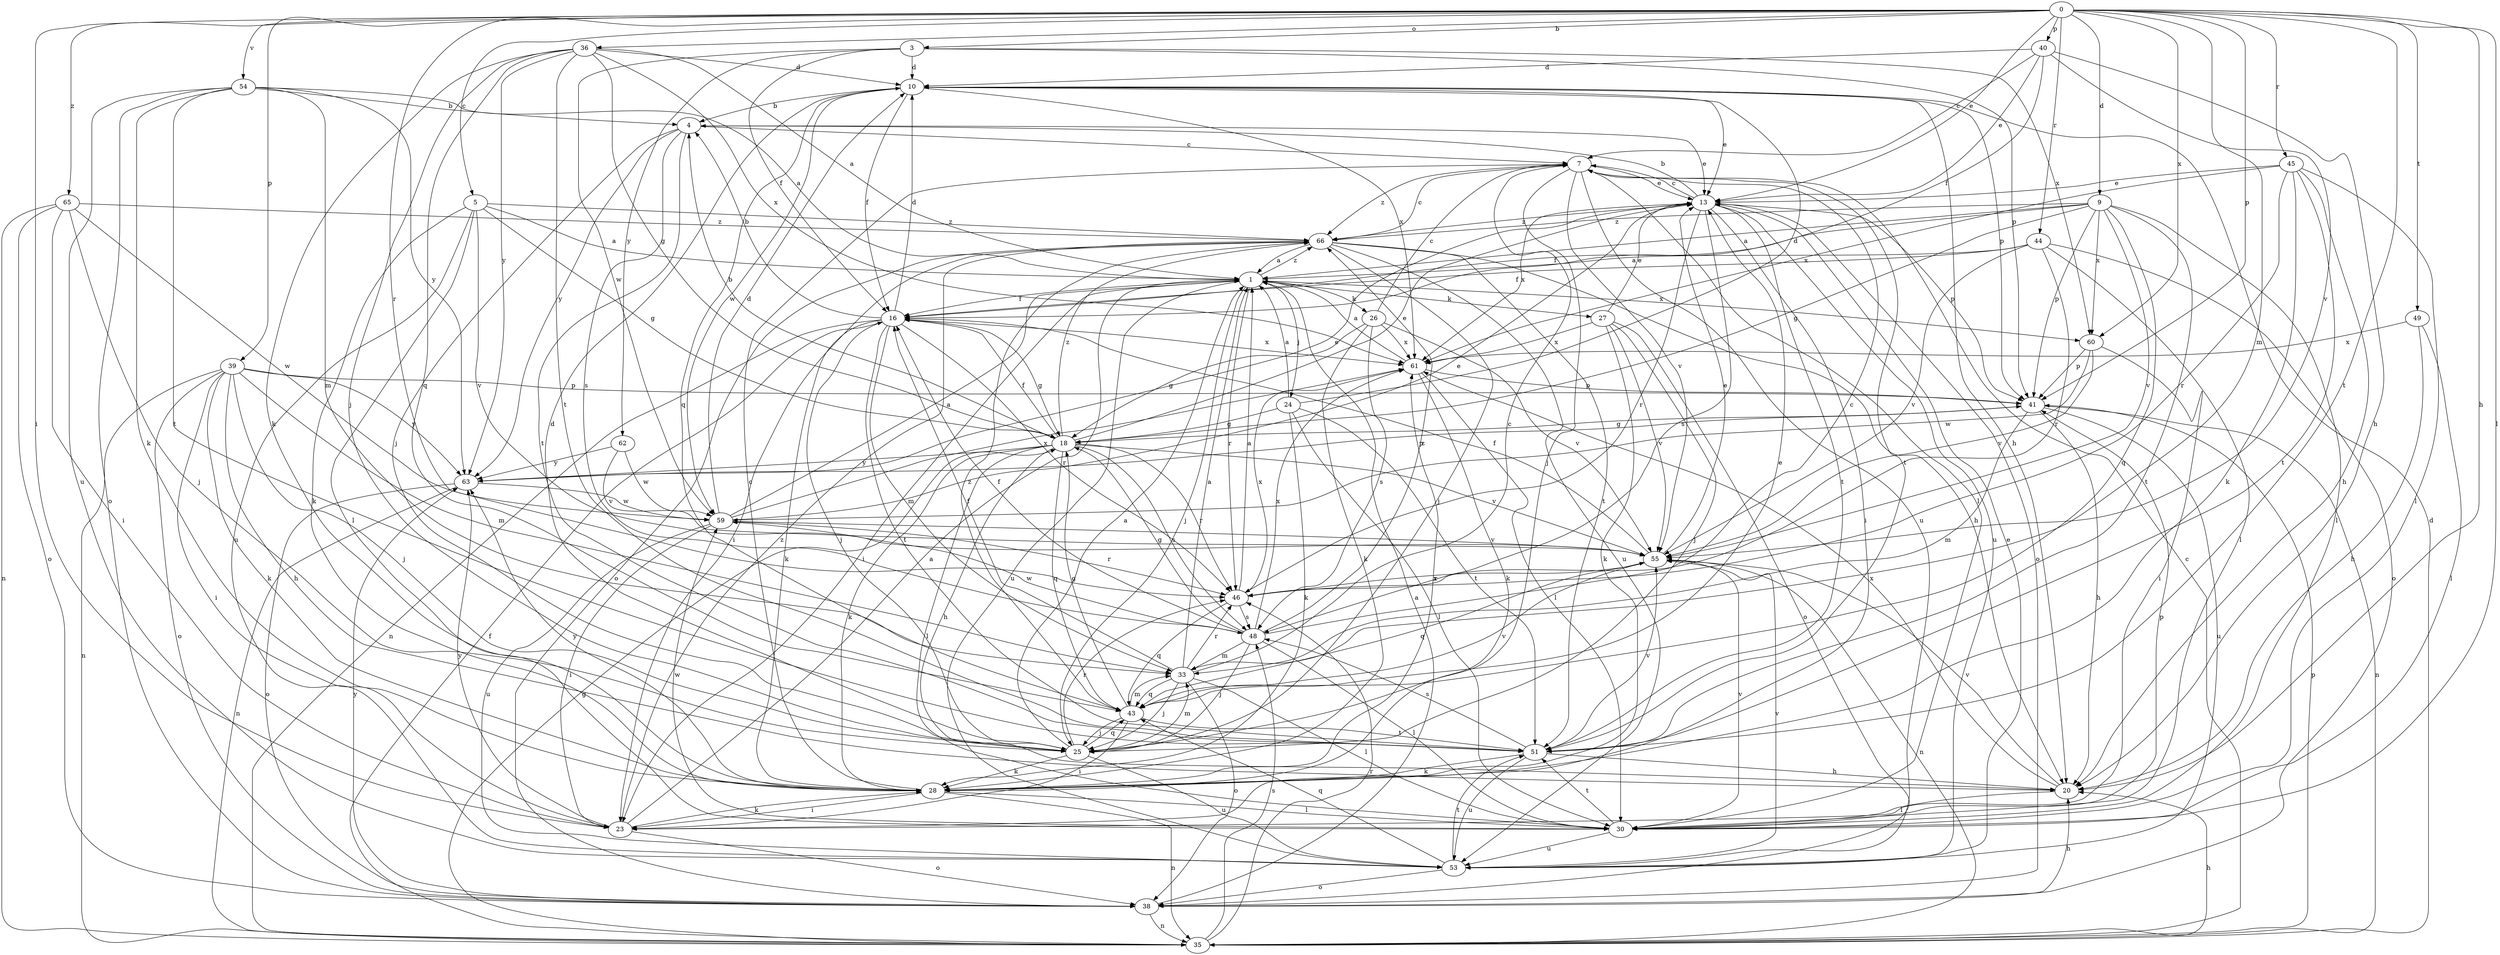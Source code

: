 strict digraph  {
0;
1;
3;
4;
5;
7;
9;
10;
13;
16;
18;
20;
23;
24;
25;
26;
27;
28;
30;
33;
35;
36;
38;
39;
40;
41;
43;
44;
45;
46;
48;
49;
51;
53;
54;
55;
59;
60;
61;
62;
63;
65;
66;
0 -> 3  [label=b];
0 -> 5  [label=c];
0 -> 9  [label=d];
0 -> 13  [label=e];
0 -> 20  [label=h];
0 -> 23  [label=i];
0 -> 30  [label=l];
0 -> 33  [label=m];
0 -> 36  [label=o];
0 -> 39  [label=p];
0 -> 40  [label=p];
0 -> 41  [label=p];
0 -> 44  [label=r];
0 -> 45  [label=r];
0 -> 46  [label=r];
0 -> 49  [label=t];
0 -> 51  [label=t];
0 -> 54  [label=v];
0 -> 60  [label=x];
0 -> 65  [label=z];
1 -> 16  [label=f];
1 -> 23  [label=i];
1 -> 24  [label=j];
1 -> 25  [label=j];
1 -> 26  [label=k];
1 -> 27  [label=k];
1 -> 46  [label=r];
1 -> 53  [label=u];
1 -> 60  [label=x];
1 -> 66  [label=z];
3 -> 10  [label=d];
3 -> 16  [label=f];
3 -> 41  [label=p];
3 -> 59  [label=w];
3 -> 60  [label=x];
3 -> 62  [label=y];
4 -> 7  [label=c];
4 -> 13  [label=e];
4 -> 25  [label=j];
4 -> 48  [label=s];
4 -> 51  [label=t];
4 -> 63  [label=y];
5 -> 1  [label=a];
5 -> 18  [label=g];
5 -> 28  [label=k];
5 -> 30  [label=l];
5 -> 53  [label=u];
5 -> 55  [label=v];
5 -> 66  [label=z];
7 -> 13  [label=e];
7 -> 25  [label=j];
7 -> 30  [label=l];
7 -> 51  [label=t];
7 -> 53  [label=u];
7 -> 55  [label=v];
7 -> 66  [label=z];
9 -> 1  [label=a];
9 -> 16  [label=f];
9 -> 18  [label=g];
9 -> 30  [label=l];
9 -> 41  [label=p];
9 -> 43  [label=q];
9 -> 51  [label=t];
9 -> 55  [label=v];
9 -> 60  [label=x];
9 -> 66  [label=z];
10 -> 4  [label=b];
10 -> 13  [label=e];
10 -> 16  [label=f];
10 -> 20  [label=h];
10 -> 41  [label=p];
10 -> 43  [label=q];
10 -> 59  [label=w];
10 -> 61  [label=x];
13 -> 4  [label=b];
13 -> 7  [label=c];
13 -> 23  [label=i];
13 -> 38  [label=o];
13 -> 41  [label=p];
13 -> 46  [label=r];
13 -> 48  [label=s];
13 -> 51  [label=t];
13 -> 53  [label=u];
13 -> 61  [label=x];
13 -> 66  [label=z];
16 -> 4  [label=b];
16 -> 10  [label=d];
16 -> 18  [label=g];
16 -> 25  [label=j];
16 -> 28  [label=k];
16 -> 33  [label=m];
16 -> 35  [label=n];
16 -> 46  [label=r];
16 -> 51  [label=t];
16 -> 61  [label=x];
18 -> 4  [label=b];
18 -> 13  [label=e];
18 -> 16  [label=f];
18 -> 20  [label=h];
18 -> 28  [label=k];
18 -> 30  [label=l];
18 -> 43  [label=q];
18 -> 46  [label=r];
18 -> 48  [label=s];
18 -> 55  [label=v];
18 -> 63  [label=y];
18 -> 66  [label=z];
20 -> 30  [label=l];
20 -> 55  [label=v];
20 -> 61  [label=x];
23 -> 1  [label=a];
23 -> 28  [label=k];
23 -> 38  [label=o];
23 -> 63  [label=y];
23 -> 66  [label=z];
24 -> 1  [label=a];
24 -> 10  [label=d];
24 -> 18  [label=g];
24 -> 28  [label=k];
24 -> 30  [label=l];
24 -> 51  [label=t];
25 -> 1  [label=a];
25 -> 10  [label=d];
25 -> 28  [label=k];
25 -> 33  [label=m];
25 -> 43  [label=q];
25 -> 46  [label=r];
25 -> 53  [label=u];
26 -> 7  [label=c];
26 -> 18  [label=g];
26 -> 28  [label=k];
26 -> 48  [label=s];
26 -> 55  [label=v];
26 -> 61  [label=x];
27 -> 13  [label=e];
27 -> 25  [label=j];
27 -> 28  [label=k];
27 -> 38  [label=o];
27 -> 55  [label=v];
27 -> 61  [label=x];
28 -> 7  [label=c];
28 -> 23  [label=i];
28 -> 30  [label=l];
28 -> 35  [label=n];
28 -> 61  [label=x];
28 -> 63  [label=y];
30 -> 41  [label=p];
30 -> 51  [label=t];
30 -> 53  [label=u];
30 -> 55  [label=v];
30 -> 59  [label=w];
33 -> 1  [label=a];
33 -> 7  [label=c];
33 -> 16  [label=f];
33 -> 25  [label=j];
33 -> 30  [label=l];
33 -> 38  [label=o];
33 -> 43  [label=q];
33 -> 46  [label=r];
35 -> 7  [label=c];
35 -> 10  [label=d];
35 -> 16  [label=f];
35 -> 18  [label=g];
35 -> 20  [label=h];
35 -> 41  [label=p];
35 -> 46  [label=r];
35 -> 48  [label=s];
36 -> 1  [label=a];
36 -> 10  [label=d];
36 -> 18  [label=g];
36 -> 25  [label=j];
36 -> 28  [label=k];
36 -> 43  [label=q];
36 -> 51  [label=t];
36 -> 61  [label=x];
36 -> 63  [label=y];
38 -> 1  [label=a];
38 -> 20  [label=h];
38 -> 35  [label=n];
38 -> 63  [label=y];
39 -> 20  [label=h];
39 -> 23  [label=i];
39 -> 25  [label=j];
39 -> 28  [label=k];
39 -> 33  [label=m];
39 -> 35  [label=n];
39 -> 38  [label=o];
39 -> 41  [label=p];
39 -> 63  [label=y];
40 -> 7  [label=c];
40 -> 10  [label=d];
40 -> 13  [label=e];
40 -> 16  [label=f];
40 -> 20  [label=h];
40 -> 55  [label=v];
41 -> 18  [label=g];
41 -> 20  [label=h];
41 -> 33  [label=m];
41 -> 35  [label=n];
41 -> 53  [label=u];
43 -> 13  [label=e];
43 -> 18  [label=g];
43 -> 23  [label=i];
43 -> 25  [label=j];
43 -> 33  [label=m];
43 -> 51  [label=t];
43 -> 55  [label=v];
43 -> 66  [label=z];
44 -> 1  [label=a];
44 -> 16  [label=f];
44 -> 30  [label=l];
44 -> 38  [label=o];
44 -> 46  [label=r];
44 -> 55  [label=v];
45 -> 13  [label=e];
45 -> 20  [label=h];
45 -> 28  [label=k];
45 -> 30  [label=l];
45 -> 46  [label=r];
45 -> 51  [label=t];
45 -> 61  [label=x];
46 -> 1  [label=a];
46 -> 43  [label=q];
46 -> 48  [label=s];
46 -> 61  [label=x];
48 -> 7  [label=c];
48 -> 16  [label=f];
48 -> 18  [label=g];
48 -> 25  [label=j];
48 -> 30  [label=l];
48 -> 33  [label=m];
48 -> 59  [label=w];
48 -> 61  [label=x];
48 -> 66  [label=z];
49 -> 20  [label=h];
49 -> 30  [label=l];
49 -> 61  [label=x];
51 -> 20  [label=h];
51 -> 28  [label=k];
51 -> 48  [label=s];
51 -> 53  [label=u];
51 -> 55  [label=v];
53 -> 13  [label=e];
53 -> 38  [label=o];
53 -> 43  [label=q];
53 -> 51  [label=t];
53 -> 55  [label=v];
54 -> 1  [label=a];
54 -> 4  [label=b];
54 -> 28  [label=k];
54 -> 33  [label=m];
54 -> 38  [label=o];
54 -> 51  [label=t];
54 -> 53  [label=u];
54 -> 63  [label=y];
55 -> 13  [label=e];
55 -> 16  [label=f];
55 -> 35  [label=n];
55 -> 43  [label=q];
55 -> 46  [label=r];
59 -> 1  [label=a];
59 -> 10  [label=d];
59 -> 13  [label=e];
59 -> 23  [label=i];
59 -> 46  [label=r];
59 -> 53  [label=u];
59 -> 55  [label=v];
59 -> 61  [label=x];
60 -> 23  [label=i];
60 -> 41  [label=p];
60 -> 55  [label=v];
60 -> 59  [label=w];
61 -> 1  [label=a];
61 -> 28  [label=k];
61 -> 30  [label=l];
61 -> 41  [label=p];
62 -> 55  [label=v];
62 -> 59  [label=w];
62 -> 63  [label=y];
63 -> 13  [label=e];
63 -> 35  [label=n];
63 -> 38  [label=o];
63 -> 41  [label=p];
63 -> 59  [label=w];
65 -> 23  [label=i];
65 -> 25  [label=j];
65 -> 35  [label=n];
65 -> 38  [label=o];
65 -> 59  [label=w];
65 -> 66  [label=z];
66 -> 1  [label=a];
66 -> 7  [label=c];
66 -> 20  [label=h];
66 -> 23  [label=i];
66 -> 25  [label=j];
66 -> 38  [label=o];
66 -> 51  [label=t];
66 -> 53  [label=u];
}
